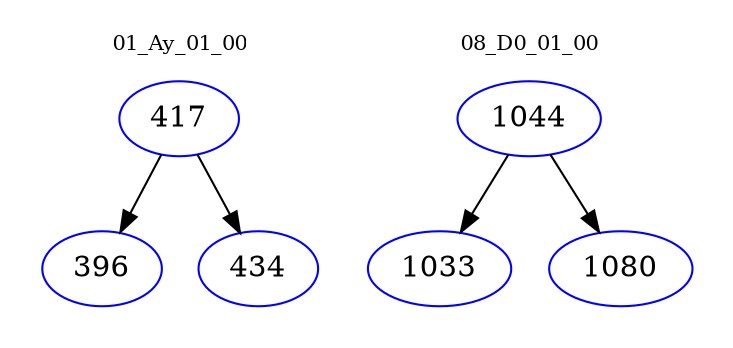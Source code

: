 digraph{
subgraph cluster_0 {
color = white
label = "01_Ay_01_00";
fontsize=10;
T0_417 [label="417", color="blue"]
T0_417 -> T0_396 [color="black"]
T0_396 [label="396", color="blue"]
T0_417 -> T0_434 [color="black"]
T0_434 [label="434", color="blue"]
}
subgraph cluster_1 {
color = white
label = "08_D0_01_00";
fontsize=10;
T1_1044 [label="1044", color="blue"]
T1_1044 -> T1_1033 [color="black"]
T1_1033 [label="1033", color="blue"]
T1_1044 -> T1_1080 [color="black"]
T1_1080 [label="1080", color="blue"]
}
}
